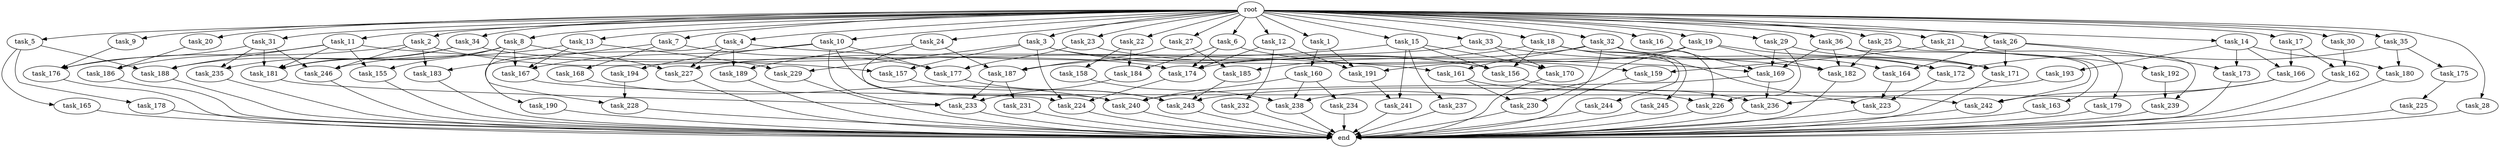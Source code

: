 digraph G {
  root [size="0.000000"];
  task_1 [size="2.048000"];
  task_2 [size="2.048000"];
  task_3 [size="2.048000"];
  task_4 [size="2.048000"];
  task_5 [size="2.048000"];
  task_6 [size="2.048000"];
  task_7 [size="2.048000"];
  task_8 [size="2.048000"];
  task_9 [size="2.048000"];
  task_10 [size="2.048000"];
  task_11 [size="2.048000"];
  task_12 [size="2.048000"];
  task_13 [size="2.048000"];
  task_14 [size="2.048000"];
  task_15 [size="2.048000"];
  task_16 [size="2.048000"];
  task_17 [size="2.048000"];
  task_18 [size="2.048000"];
  task_19 [size="2.048000"];
  task_20 [size="2.048000"];
  task_21 [size="2.048000"];
  task_22 [size="2.048000"];
  task_23 [size="2.048000"];
  task_24 [size="2.048000"];
  task_25 [size="2.048000"];
  task_26 [size="2.048000"];
  task_27 [size="2.048000"];
  task_28 [size="2.048000"];
  task_29 [size="2.048000"];
  task_30 [size="2.048000"];
  task_31 [size="2.048000"];
  task_32 [size="2.048000"];
  task_33 [size="2.048000"];
  task_34 [size="2.048000"];
  task_35 [size="2.048000"];
  task_36 [size="2.048000"];
  task_155 [size="584115552.256000"];
  task_156 [size="2164663517.184000"];
  task_157 [size="429496729.600000"];
  task_158 [size="1391569403.904000"];
  task_159 [size="2783138807.808000"];
  task_160 [size="429496729.600000"];
  task_161 [size="584115552.256000"];
  task_162 [size="1941325217.792000"];
  task_163 [size="154618822.656000"];
  task_164 [size="2147483648.000000"];
  task_165 [size="429496729.600000"];
  task_166 [size="910533066.752000"];
  task_167 [size="1322849927.168000"];
  task_168 [size="841813590.016000"];
  task_169 [size="3006477107.200000"];
  task_170 [size="1546188226.560000"];
  task_171 [size="2989297238.016000"];
  task_172 [size="927712935.936000"];
  task_173 [size="1786706395.136000"];
  task_174 [size="3504693313.536000"];
  task_175 [size="429496729.600000"];
  task_176 [size="1700807049.216000"];
  task_177 [size="1185410973.696000"];
  task_178 [size="429496729.600000"];
  task_179 [size="1391569403.904000"];
  task_180 [size="498216206.336000"];
  task_181 [size="2817498546.176000"];
  task_182 [size="532575944.704000"];
  task_183 [size="996432412.672000"];
  task_184 [size="2783138807.808000"];
  task_185 [size="2147483648.000000"];
  task_186 [size="223338299.392000"];
  task_187 [size="4827543240.704000"];
  task_188 [size="1425929142.272000"];
  task_189 [size="2336462209.024000"];
  task_190 [size="618475290.624000"];
  task_191 [size="1340029796.352000"];
  task_192 [size="1391569403.904000"];
  task_193 [size="68719476.736000"];
  task_194 [size="274877906.944000"];
  task_223 [size="2920577761.280000"];
  task_224 [size="2611340115.968000"];
  task_225 [size="1717986918.400000"];
  task_226 [size="1340029796.352000"];
  task_227 [size="1202590842.880000"];
  task_228 [size="1271310319.616000"];
  task_229 [size="893353197.568000"];
  task_230 [size="498216206.336000"];
  task_231 [size="618475290.624000"];
  task_232 [size="841813590.016000"];
  task_233 [size="3710851743.744000"];
  task_234 [size="841813590.016000"];
  task_235 [size="1821066133.504000"];
  task_236 [size="2336462209.024000"];
  task_237 [size="1391569403.904000"];
  task_238 [size="1065151889.408000"];
  task_239 [size="2559800508.416000"];
  task_240 [size="2576980377.600000"];
  task_241 [size="2491081031.680000"];
  task_242 [size="841813590.016000"];
  task_243 [size="3813930958.848000"];
  task_244 [size="429496729.600000"];
  task_245 [size="429496729.600000"];
  task_246 [size="2164663517.184000"];
  end [size="0.000000"];

  root -> task_1 [size="1.000000"];
  root -> task_2 [size="1.000000"];
  root -> task_3 [size="1.000000"];
  root -> task_4 [size="1.000000"];
  root -> task_5 [size="1.000000"];
  root -> task_6 [size="1.000000"];
  root -> task_7 [size="1.000000"];
  root -> task_8 [size="1.000000"];
  root -> task_9 [size="1.000000"];
  root -> task_10 [size="1.000000"];
  root -> task_11 [size="1.000000"];
  root -> task_12 [size="1.000000"];
  root -> task_13 [size="1.000000"];
  root -> task_14 [size="1.000000"];
  root -> task_15 [size="1.000000"];
  root -> task_16 [size="1.000000"];
  root -> task_17 [size="1.000000"];
  root -> task_18 [size="1.000000"];
  root -> task_19 [size="1.000000"];
  root -> task_20 [size="1.000000"];
  root -> task_21 [size="1.000000"];
  root -> task_22 [size="1.000000"];
  root -> task_23 [size="1.000000"];
  root -> task_24 [size="1.000000"];
  root -> task_25 [size="1.000000"];
  root -> task_26 [size="1.000000"];
  root -> task_27 [size="1.000000"];
  root -> task_28 [size="1.000000"];
  root -> task_29 [size="1.000000"];
  root -> task_30 [size="1.000000"];
  root -> task_31 [size="1.000000"];
  root -> task_32 [size="1.000000"];
  root -> task_33 [size="1.000000"];
  root -> task_34 [size="1.000000"];
  root -> task_35 [size="1.000000"];
  root -> task_36 [size="1.000000"];
  task_1 -> task_160 [size="209715200.000000"];
  task_1 -> task_191 [size="209715200.000000"];
  task_2 -> task_157 [size="75497472.000000"];
  task_2 -> task_176 [size="75497472.000000"];
  task_2 -> task_183 [size="75497472.000000"];
  task_2 -> task_246 [size="75497472.000000"];
  task_3 -> task_156 [size="134217728.000000"];
  task_3 -> task_157 [size="134217728.000000"];
  task_3 -> task_171 [size="134217728.000000"];
  task_3 -> task_224 [size="134217728.000000"];
  task_3 -> task_229 [size="134217728.000000"];
  task_4 -> task_169 [size="301989888.000000"];
  task_4 -> task_189 [size="301989888.000000"];
  task_4 -> task_190 [size="301989888.000000"];
  task_4 -> task_227 [size="301989888.000000"];
  task_5 -> task_165 [size="209715200.000000"];
  task_5 -> task_178 [size="209715200.000000"];
  task_5 -> task_188 [size="209715200.000000"];
  task_6 -> task_159 [size="679477248.000000"];
  task_6 -> task_174 [size="679477248.000000"];
  task_6 -> task_184 [size="679477248.000000"];
  task_7 -> task_168 [size="411041792.000000"];
  task_7 -> task_177 [size="411041792.000000"];
  task_7 -> task_183 [size="411041792.000000"];
  task_8 -> task_155 [size="209715200.000000"];
  task_8 -> task_167 [size="209715200.000000"];
  task_8 -> task_181 [size="209715200.000000"];
  task_8 -> task_227 [size="209715200.000000"];
  task_8 -> task_228 [size="209715200.000000"];
  task_8 -> task_235 [size="209715200.000000"];
  task_9 -> task_176 [size="75497472.000000"];
  task_10 -> task_167 [size="134217728.000000"];
  task_10 -> task_177 [size="134217728.000000"];
  task_10 -> task_194 [size="134217728.000000"];
  task_10 -> task_233 [size="134217728.000000"];
  task_10 -> task_240 [size="134217728.000000"];
  task_11 -> task_155 [size="75497472.000000"];
  task_11 -> task_161 [size="75497472.000000"];
  task_11 -> task_181 [size="75497472.000000"];
  task_11 -> task_186 [size="75497472.000000"];
  task_11 -> task_188 [size="75497472.000000"];
  task_12 -> task_174 [size="411041792.000000"];
  task_12 -> task_191 [size="411041792.000000"];
  task_12 -> task_232 [size="411041792.000000"];
  task_13 -> task_167 [size="301989888.000000"];
  task_13 -> task_229 [size="301989888.000000"];
  task_13 -> task_246 [size="301989888.000000"];
  task_14 -> task_166 [size="33554432.000000"];
  task_14 -> task_173 [size="33554432.000000"];
  task_14 -> task_180 [size="33554432.000000"];
  task_14 -> task_193 [size="33554432.000000"];
  task_15 -> task_156 [size="679477248.000000"];
  task_15 -> task_170 [size="679477248.000000"];
  task_15 -> task_187 [size="679477248.000000"];
  task_15 -> task_237 [size="679477248.000000"];
  task_15 -> task_241 [size="679477248.000000"];
  task_16 -> task_169 [size="679477248.000000"];
  task_17 -> task_162 [size="411041792.000000"];
  task_17 -> task_166 [size="411041792.000000"];
  task_18 -> task_156 [size="209715200.000000"];
  task_18 -> task_185 [size="209715200.000000"];
  task_18 -> task_223 [size="209715200.000000"];
  task_18 -> task_244 [size="209715200.000000"];
  task_18 -> task_245 [size="209715200.000000"];
  task_19 -> task_172 [size="33554432.000000"];
  task_19 -> task_182 [size="33554432.000000"];
  task_19 -> task_191 [size="33554432.000000"];
  task_19 -> task_238 [size="33554432.000000"];
  task_20 -> task_186 [size="33554432.000000"];
  task_21 -> task_159 [size="679477248.000000"];
  task_21 -> task_179 [size="679477248.000000"];
  task_21 -> task_192 [size="679477248.000000"];
  task_22 -> task_158 [size="679477248.000000"];
  task_22 -> task_184 [size="679477248.000000"];
  task_23 -> task_156 [size="33554432.000000"];
  task_23 -> task_177 [size="33554432.000000"];
  task_24 -> task_187 [size="838860800.000000"];
  task_24 -> task_189 [size="838860800.000000"];
  task_24 -> task_224 [size="838860800.000000"];
  task_25 -> task_163 [size="75497472.000000"];
  task_25 -> task_182 [size="75497472.000000"];
  task_26 -> task_164 [size="838860800.000000"];
  task_26 -> task_171 [size="838860800.000000"];
  task_26 -> task_173 [size="838860800.000000"];
  task_26 -> task_239 [size="838860800.000000"];
  task_27 -> task_185 [size="838860800.000000"];
  task_27 -> task_187 [size="838860800.000000"];
  task_28 -> end [size="1.000000"];
  task_29 -> task_169 [size="411041792.000000"];
  task_29 -> task_171 [size="411041792.000000"];
  task_29 -> task_226 [size="411041792.000000"];
  task_30 -> task_162 [size="536870912.000000"];
  task_31 -> task_176 [size="679477248.000000"];
  task_31 -> task_181 [size="679477248.000000"];
  task_31 -> task_235 [size="679477248.000000"];
  task_31 -> task_246 [size="679477248.000000"];
  task_32 -> task_161 [size="209715200.000000"];
  task_32 -> task_164 [size="209715200.000000"];
  task_32 -> task_172 [size="209715200.000000"];
  task_32 -> task_174 [size="209715200.000000"];
  task_32 -> task_226 [size="209715200.000000"];
  task_32 -> task_230 [size="209715200.000000"];
  task_33 -> task_170 [size="75497472.000000"];
  task_33 -> task_182 [size="75497472.000000"];
  task_33 -> task_227 [size="75497472.000000"];
  task_34 -> task_174 [size="411041792.000000"];
  task_34 -> task_181 [size="411041792.000000"];
  task_34 -> task_188 [size="411041792.000000"];
  task_35 -> task_172 [size="209715200.000000"];
  task_35 -> task_175 [size="209715200.000000"];
  task_35 -> task_180 [size="209715200.000000"];
  task_36 -> task_169 [size="75497472.000000"];
  task_36 -> task_171 [size="75497472.000000"];
  task_36 -> task_182 [size="75497472.000000"];
  task_36 -> task_242 [size="75497472.000000"];
  task_155 -> end [size="1.000000"];
  task_156 -> task_236 [size="536870912.000000"];
  task_157 -> task_243 [size="411041792.000000"];
  task_158 -> task_238 [size="75497472.000000"];
  task_159 -> end [size="1.000000"];
  task_160 -> task_234 [size="411041792.000000"];
  task_160 -> task_238 [size="411041792.000000"];
  task_160 -> task_240 [size="411041792.000000"];
  task_161 -> task_226 [size="33554432.000000"];
  task_161 -> task_230 [size="33554432.000000"];
  task_162 -> end [size="1.000000"];
  task_163 -> end [size="1.000000"];
  task_164 -> task_223 [size="536870912.000000"];
  task_165 -> end [size="1.000000"];
  task_166 -> task_236 [size="301989888.000000"];
  task_166 -> task_242 [size="301989888.000000"];
  task_167 -> task_242 [size="33554432.000000"];
  task_168 -> task_240 [size="411041792.000000"];
  task_169 -> task_236 [size="301989888.000000"];
  task_169 -> task_240 [size="301989888.000000"];
  task_170 -> end [size="1.000000"];
  task_171 -> end [size="1.000000"];
  task_172 -> task_223 [size="679477248.000000"];
  task_173 -> end [size="1.000000"];
  task_174 -> task_224 [size="301989888.000000"];
  task_175 -> task_225 [size="838860800.000000"];
  task_176 -> end [size="1.000000"];
  task_177 -> task_243 [size="838860800.000000"];
  task_178 -> end [size="1.000000"];
  task_179 -> end [size="1.000000"];
  task_180 -> end [size="1.000000"];
  task_181 -> task_233 [size="838860800.000000"];
  task_182 -> end [size="1.000000"];
  task_183 -> end [size="1.000000"];
  task_184 -> task_233 [size="536870912.000000"];
  task_185 -> task_243 [size="536870912.000000"];
  task_186 -> end [size="1.000000"];
  task_187 -> task_231 [size="301989888.000000"];
  task_187 -> task_233 [size="301989888.000000"];
  task_188 -> end [size="1.000000"];
  task_189 -> end [size="1.000000"];
  task_190 -> end [size="1.000000"];
  task_191 -> task_241 [size="536870912.000000"];
  task_192 -> task_239 [size="411041792.000000"];
  task_193 -> task_243 [size="75497472.000000"];
  task_194 -> task_228 [size="411041792.000000"];
  task_223 -> end [size="1.000000"];
  task_224 -> end [size="1.000000"];
  task_225 -> end [size="1.000000"];
  task_226 -> end [size="1.000000"];
  task_227 -> end [size="1.000000"];
  task_228 -> end [size="1.000000"];
  task_229 -> end [size="1.000000"];
  task_230 -> end [size="1.000000"];
  task_231 -> end [size="1.000000"];
  task_232 -> end [size="1.000000"];
  task_233 -> end [size="1.000000"];
  task_234 -> end [size="1.000000"];
  task_235 -> end [size="1.000000"];
  task_236 -> end [size="1.000000"];
  task_237 -> end [size="1.000000"];
  task_238 -> end [size="1.000000"];
  task_239 -> end [size="1.000000"];
  task_240 -> end [size="1.000000"];
  task_241 -> end [size="1.000000"];
  task_242 -> end [size="1.000000"];
  task_243 -> end [size="1.000000"];
  task_244 -> end [size="1.000000"];
  task_245 -> end [size="1.000000"];
  task_246 -> end [size="1.000000"];
}
